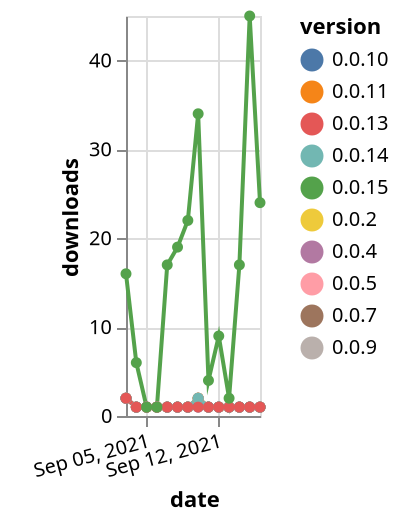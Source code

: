 {"$schema": "https://vega.github.io/schema/vega-lite/v5.json", "description": "A simple bar chart with embedded data.", "data": {"values": [{"date": "2021-09-03", "total": 112, "delta": 2, "version": "0.0.5"}, {"date": "2021-09-04", "total": 113, "delta": 1, "version": "0.0.5"}, {"date": "2021-09-05", "total": 114, "delta": 1, "version": "0.0.5"}, {"date": "2021-09-06", "total": 115, "delta": 1, "version": "0.0.5"}, {"date": "2021-09-07", "total": 116, "delta": 1, "version": "0.0.5"}, {"date": "2021-09-08", "total": 117, "delta": 1, "version": "0.0.5"}, {"date": "2021-09-09", "total": 118, "delta": 1, "version": "0.0.5"}, {"date": "2021-09-10", "total": 120, "delta": 2, "version": "0.0.5"}, {"date": "2021-09-11", "total": 121, "delta": 1, "version": "0.0.5"}, {"date": "2021-09-12", "total": 122, "delta": 1, "version": "0.0.5"}, {"date": "2021-09-13", "total": 123, "delta": 1, "version": "0.0.5"}, {"date": "2021-09-14", "total": 124, "delta": 1, "version": "0.0.5"}, {"date": "2021-09-15", "total": 125, "delta": 1, "version": "0.0.5"}, {"date": "2021-09-16", "total": 126, "delta": 1, "version": "0.0.5"}, {"date": "2021-09-03", "total": 162, "delta": 2, "version": "0.0.4"}, {"date": "2021-09-04", "total": 163, "delta": 1, "version": "0.0.4"}, {"date": "2021-09-05", "total": 164, "delta": 1, "version": "0.0.4"}, {"date": "2021-09-06", "total": 165, "delta": 1, "version": "0.0.4"}, {"date": "2021-09-07", "total": 166, "delta": 1, "version": "0.0.4"}, {"date": "2021-09-08", "total": 167, "delta": 1, "version": "0.0.4"}, {"date": "2021-09-09", "total": 168, "delta": 1, "version": "0.0.4"}, {"date": "2021-09-10", "total": 170, "delta": 2, "version": "0.0.4"}, {"date": "2021-09-11", "total": 171, "delta": 1, "version": "0.0.4"}, {"date": "2021-09-12", "total": 172, "delta": 1, "version": "0.0.4"}, {"date": "2021-09-13", "total": 173, "delta": 1, "version": "0.0.4"}, {"date": "2021-09-14", "total": 174, "delta": 1, "version": "0.0.4"}, {"date": "2021-09-15", "total": 175, "delta": 1, "version": "0.0.4"}, {"date": "2021-09-16", "total": 176, "delta": 1, "version": "0.0.4"}, {"date": "2021-09-03", "total": 317, "delta": 2, "version": "0.0.11"}, {"date": "2021-09-04", "total": 318, "delta": 1, "version": "0.0.11"}, {"date": "2021-09-05", "total": 319, "delta": 1, "version": "0.0.11"}, {"date": "2021-09-06", "total": 320, "delta": 1, "version": "0.0.11"}, {"date": "2021-09-07", "total": 321, "delta": 1, "version": "0.0.11"}, {"date": "2021-09-08", "total": 322, "delta": 1, "version": "0.0.11"}, {"date": "2021-09-09", "total": 323, "delta": 1, "version": "0.0.11"}, {"date": "2021-09-10", "total": 325, "delta": 2, "version": "0.0.11"}, {"date": "2021-09-11", "total": 326, "delta": 1, "version": "0.0.11"}, {"date": "2021-09-12", "total": 327, "delta": 1, "version": "0.0.11"}, {"date": "2021-09-13", "total": 328, "delta": 1, "version": "0.0.11"}, {"date": "2021-09-14", "total": 329, "delta": 1, "version": "0.0.11"}, {"date": "2021-09-15", "total": 330, "delta": 1, "version": "0.0.11"}, {"date": "2021-09-16", "total": 331, "delta": 1, "version": "0.0.11"}, {"date": "2021-09-03", "total": 138, "delta": 2, "version": "0.0.2"}, {"date": "2021-09-04", "total": 139, "delta": 1, "version": "0.0.2"}, {"date": "2021-09-05", "total": 140, "delta": 1, "version": "0.0.2"}, {"date": "2021-09-06", "total": 141, "delta": 1, "version": "0.0.2"}, {"date": "2021-09-07", "total": 142, "delta": 1, "version": "0.0.2"}, {"date": "2021-09-08", "total": 143, "delta": 1, "version": "0.0.2"}, {"date": "2021-09-09", "total": 144, "delta": 1, "version": "0.0.2"}, {"date": "2021-09-10", "total": 146, "delta": 2, "version": "0.0.2"}, {"date": "2021-09-11", "total": 147, "delta": 1, "version": "0.0.2"}, {"date": "2021-09-12", "total": 148, "delta": 1, "version": "0.0.2"}, {"date": "2021-09-13", "total": 149, "delta": 1, "version": "0.0.2"}, {"date": "2021-09-14", "total": 150, "delta": 1, "version": "0.0.2"}, {"date": "2021-09-15", "total": 151, "delta": 1, "version": "0.0.2"}, {"date": "2021-09-16", "total": 152, "delta": 1, "version": "0.0.2"}, {"date": "2021-09-03", "total": 102, "delta": 2, "version": "0.0.7"}, {"date": "2021-09-04", "total": 103, "delta": 1, "version": "0.0.7"}, {"date": "2021-09-05", "total": 104, "delta": 1, "version": "0.0.7"}, {"date": "2021-09-06", "total": 105, "delta": 1, "version": "0.0.7"}, {"date": "2021-09-07", "total": 106, "delta": 1, "version": "0.0.7"}, {"date": "2021-09-08", "total": 107, "delta": 1, "version": "0.0.7"}, {"date": "2021-09-09", "total": 108, "delta": 1, "version": "0.0.7"}, {"date": "2021-09-10", "total": 110, "delta": 2, "version": "0.0.7"}, {"date": "2021-09-11", "total": 111, "delta": 1, "version": "0.0.7"}, {"date": "2021-09-12", "total": 112, "delta": 1, "version": "0.0.7"}, {"date": "2021-09-13", "total": 113, "delta": 1, "version": "0.0.7"}, {"date": "2021-09-14", "total": 114, "delta": 1, "version": "0.0.7"}, {"date": "2021-09-15", "total": 115, "delta": 1, "version": "0.0.7"}, {"date": "2021-09-16", "total": 116, "delta": 1, "version": "0.0.7"}, {"date": "2021-09-03", "total": 200, "delta": 2, "version": "0.0.9"}, {"date": "2021-09-04", "total": 201, "delta": 1, "version": "0.0.9"}, {"date": "2021-09-05", "total": 202, "delta": 1, "version": "0.0.9"}, {"date": "2021-09-06", "total": 203, "delta": 1, "version": "0.0.9"}, {"date": "2021-09-07", "total": 204, "delta": 1, "version": "0.0.9"}, {"date": "2021-09-08", "total": 205, "delta": 1, "version": "0.0.9"}, {"date": "2021-09-09", "total": 206, "delta": 1, "version": "0.0.9"}, {"date": "2021-09-10", "total": 208, "delta": 2, "version": "0.0.9"}, {"date": "2021-09-11", "total": 209, "delta": 1, "version": "0.0.9"}, {"date": "2021-09-12", "total": 210, "delta": 1, "version": "0.0.9"}, {"date": "2021-09-13", "total": 211, "delta": 1, "version": "0.0.9"}, {"date": "2021-09-14", "total": 212, "delta": 1, "version": "0.0.9"}, {"date": "2021-09-15", "total": 213, "delta": 1, "version": "0.0.9"}, {"date": "2021-09-16", "total": 214, "delta": 1, "version": "0.0.9"}, {"date": "2021-09-03", "total": 90, "delta": 2, "version": "0.0.10"}, {"date": "2021-09-04", "total": 91, "delta": 1, "version": "0.0.10"}, {"date": "2021-09-05", "total": 92, "delta": 1, "version": "0.0.10"}, {"date": "2021-09-06", "total": 93, "delta": 1, "version": "0.0.10"}, {"date": "2021-09-07", "total": 94, "delta": 1, "version": "0.0.10"}, {"date": "2021-09-08", "total": 95, "delta": 1, "version": "0.0.10"}, {"date": "2021-09-09", "total": 96, "delta": 1, "version": "0.0.10"}, {"date": "2021-09-10", "total": 97, "delta": 1, "version": "0.0.10"}, {"date": "2021-09-11", "total": 98, "delta": 1, "version": "0.0.10"}, {"date": "2021-09-12", "total": 99, "delta": 1, "version": "0.0.10"}, {"date": "2021-09-13", "total": 100, "delta": 1, "version": "0.0.10"}, {"date": "2021-09-14", "total": 101, "delta": 1, "version": "0.0.10"}, {"date": "2021-09-15", "total": 102, "delta": 1, "version": "0.0.10"}, {"date": "2021-09-16", "total": 103, "delta": 1, "version": "0.0.10"}, {"date": "2021-09-03", "total": 67, "delta": 2, "version": "0.0.14"}, {"date": "2021-09-04", "total": 68, "delta": 1, "version": "0.0.14"}, {"date": "2021-09-05", "total": 69, "delta": 1, "version": "0.0.14"}, {"date": "2021-09-06", "total": 70, "delta": 1, "version": "0.0.14"}, {"date": "2021-09-07", "total": 71, "delta": 1, "version": "0.0.14"}, {"date": "2021-09-08", "total": 72, "delta": 1, "version": "0.0.14"}, {"date": "2021-09-09", "total": 73, "delta": 1, "version": "0.0.14"}, {"date": "2021-09-10", "total": 75, "delta": 2, "version": "0.0.14"}, {"date": "2021-09-11", "total": 76, "delta": 1, "version": "0.0.14"}, {"date": "2021-09-12", "total": 77, "delta": 1, "version": "0.0.14"}, {"date": "2021-09-13", "total": 78, "delta": 1, "version": "0.0.14"}, {"date": "2021-09-14", "total": 79, "delta": 1, "version": "0.0.14"}, {"date": "2021-09-15", "total": 80, "delta": 1, "version": "0.0.14"}, {"date": "2021-09-16", "total": 81, "delta": 1, "version": "0.0.14"}, {"date": "2021-09-03", "total": 165, "delta": 2, "version": "0.0.13"}, {"date": "2021-09-04", "total": 166, "delta": 1, "version": "0.0.13"}, {"date": "2021-09-05", "total": 167, "delta": 1, "version": "0.0.13"}, {"date": "2021-09-06", "total": 168, "delta": 1, "version": "0.0.13"}, {"date": "2021-09-07", "total": 169, "delta": 1, "version": "0.0.13"}, {"date": "2021-09-08", "total": 170, "delta": 1, "version": "0.0.13"}, {"date": "2021-09-09", "total": 171, "delta": 1, "version": "0.0.13"}, {"date": "2021-09-10", "total": 172, "delta": 1, "version": "0.0.13"}, {"date": "2021-09-11", "total": 173, "delta": 1, "version": "0.0.13"}, {"date": "2021-09-12", "total": 174, "delta": 1, "version": "0.0.13"}, {"date": "2021-09-13", "total": 175, "delta": 1, "version": "0.0.13"}, {"date": "2021-09-14", "total": 176, "delta": 1, "version": "0.0.13"}, {"date": "2021-09-15", "total": 177, "delta": 1, "version": "0.0.13"}, {"date": "2021-09-16", "total": 178, "delta": 1, "version": "0.0.13"}, {"date": "2021-09-03", "total": 131, "delta": 16, "version": "0.0.15"}, {"date": "2021-09-04", "total": 137, "delta": 6, "version": "0.0.15"}, {"date": "2021-09-05", "total": 138, "delta": 1, "version": "0.0.15"}, {"date": "2021-09-06", "total": 139, "delta": 1, "version": "0.0.15"}, {"date": "2021-09-07", "total": 156, "delta": 17, "version": "0.0.15"}, {"date": "2021-09-08", "total": 175, "delta": 19, "version": "0.0.15"}, {"date": "2021-09-09", "total": 197, "delta": 22, "version": "0.0.15"}, {"date": "2021-09-10", "total": 231, "delta": 34, "version": "0.0.15"}, {"date": "2021-09-11", "total": 235, "delta": 4, "version": "0.0.15"}, {"date": "2021-09-12", "total": 244, "delta": 9, "version": "0.0.15"}, {"date": "2021-09-13", "total": 246, "delta": 2, "version": "0.0.15"}, {"date": "2021-09-14", "total": 263, "delta": 17, "version": "0.0.15"}, {"date": "2021-09-15", "total": 308, "delta": 45, "version": "0.0.15"}, {"date": "2021-09-16", "total": 332, "delta": 24, "version": "0.0.15"}]}, "width": "container", "mark": {"type": "line", "point": {"filled": true}}, "encoding": {"x": {"field": "date", "type": "temporal", "timeUnit": "yearmonthdate", "title": "date", "axis": {"labelAngle": -15}}, "y": {"field": "delta", "type": "quantitative", "title": "downloads"}, "color": {"field": "version", "type": "nominal"}, "tooltip": {"field": "delta"}}}